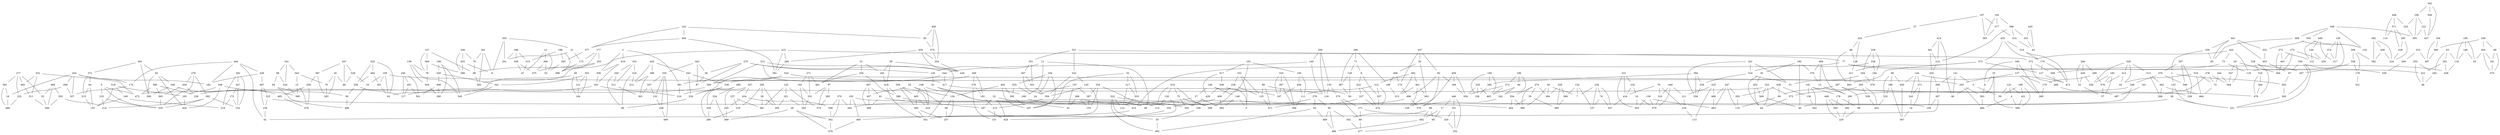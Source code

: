 strict graph {
	344 [shape=none]
		344 -- 182
		344 -- 174
		344 -- 327
		344 -- 298
		344 -- 16
	0 [shape=none]
		0 -- 472
		0 -- 535
		0 -- 233
	346 [shape=none]
		346 -- 261
		346 -- 315
		346 -- 358
	347 [shape=none]
		347 -- 88
		347 -- 528
		347 -- 387
	340 [shape=none]
		340 -- 269
		340 -- 137
		340 -- 6
	341 [shape=none]
		341 -- 98
		341 -- 534
		341 -- 343
	342 [shape=none]
		342 -- 106
		342 -- 427
		342 -- 509
	343 [shape=none]
		343 -- 76
		343 -- 15
		343 -- 341
	348 [shape=none]
		348 -- 378
		348 -- 162
		348 -- 536
	349 [shape=none]
		349 -- 505
		349 -- 152
		349 -- 550
		349 -- 368
	298 [shape=none]
		298 -- 344
		298 -- 222
		298 -- 327
	299 [shape=none]
		299 -- 176
		299 -- 382
		299 -- 558
	296 [shape=none]
		296 -- 367
		296 -- 189
		296 -- 71
	297 [shape=none]
		297 -- 90
		297 -- 58
		297 -- 228
	294 [shape=none]
		294 -- 526
		294 -- 290
		294 -- 23
	295 [shape=none]
		295 -- 319
		295 -- 205
		295 -- 29
	292 [shape=none]
		292 -- 447
		292 -- 154
		292 -- 219
	293 [shape=none]
		293 -- 573
		293 -- 423
		293 -- 538
	290 [shape=none]
		290 -- 294
		290 -- 576
		290 -- 179
	291 [shape=none]
		291 -- 9
		291 -- 383
		291 -- 79
	199 [shape=none]
		199 -- 273
		199 -- 84
		199 -- 242
	198 [shape=none]
		198 -- 280
		198 -- 540
		198 -- 545
	195 [shape=none]
		195 -- 18
		195 -- 180
		195 -- 118
	194 [shape=none]
		194 -- 24
		194 -- 525
		194 -- 207
	197 [shape=none]
		197 -- 37
		197 -- 565
		197 -- 377
	196 [shape=none]
		196 -- 308
		196 -- 421
		196 -- 59
	191 [shape=none]
		191 -- 562
		191 -- 479
		191 -- 136
		191 -- 178
	190 [shape=none]
		190 -- 91
		190 -- 45
		190 -- 376
	193 [shape=none]
		193 -- 460
		193 -- 412
		193 -- 264
	192 [shape=none]
		192 -- 396
		192 -- 377
		192 -- 565
	270 [shape=none]
		270 -- 426
		270 -- 36
		270 -- 126
		270 -- 87
	271 [shape=none]
		271 -- 102
		271 -- 551
		271 -- 461
	272 [shape=none]
		272 -- 121
		272 -- 364
		272 -- 403
	273 [shape=none]
		273 -- 354
		273 -- 199
		273 -- 463
	274 [shape=none]
		274 -- 389
		274 -- 384
		274 -- 35
		274 -- 554
	275 [shape=none]
		275 -- 250
		275 -- 403
		275 -- 364
	276 [shape=none]
		276 -- 62
		276 -- 95
		276 -- 169
	277 [shape=none]
		277 -- 581
		277 -- 222
		277 -- 53
		277 -- 493
	278 [shape=none]
		278 -- 268
		278 -- 564
		278 -- 72
	279 [shape=none]
		279 -- 392
		279 -- 535
		279 -- 439
	524 [shape=none]
		524 -- 216
		524 -- 381
		524 -- 578
	525 [shape=none]
		525 -- 24
		525 -- 194
		525 -- 395
	526 [shape=none]
		526 -- 294
		526 -- 328
		526 -- 23
	527 [shape=none]
		527 -- 245
		527 -- 434
		527 -- 237
	520 [shape=none]
		520 -- 494
		520 -- 54
		520 -- 259
	521 [shape=none]
		521 -- 77
		521 -- 251
		521 -- 523
	522 [shape=none]
		522 -- 55
		522 -- 482
		522 -- 169
		522 -- 112
	523 [shape=none]
		523 -- 145
		523 -- 521
		523 -- 359
	528 [shape=none]
		528 -- 19
		528 -- 88
		528 -- 347
	529 [shape=none]
		529 -- 513
		529 -- 328
		529 -- 43
		529 -- 413
	449 [shape=none]
		449 -- 121
		449 -- 317
		449 -- 149
	448 [shape=none]
		448 -- 282
		448 -- 304
		448 -- 220
	443 [shape=none]
		443 -- 543
		443 -- 212
		443 -- 386
	442 [shape=none]
		442 -- 335
		442 -- 36
		442 -- 87
	441 [shape=none]
		441 -- 453
		441 -- 552
		441 -- 65
		441 -- 239
	440 [shape=none]
		440 -- 579
		440 -- 310
		440 -- 211
	447 [shape=none]
		447 -- 292
		447 -- 154
		447 -- 172
	446 [shape=none]
		446 -- 252
		446 -- 101
		446 -- 17
	445 [shape=none]
		445 -- 63
		445 -- 351
	444 [shape=none]
		444 -- 182
		444 -- 436
		444 -- 174
		444 -- 42
	108 [shape=none]
		108 -- 454
		108 -- 405
		108 -- 410
	109 [shape=none]
		109 -- 285
		109 -- 463
		109 -- 156
	102 [shape=none]
		102 -- 271
		102 -- 202
		102 -- 551
	103 [shape=none]
		103 -- 100
		103 -- 266
		103 -- 517
	100 [shape=none]
		100 -- 103
		100 -- 111
		100 -- 456
	101 [shape=none]
		101 -- 252
		101 -- 320
		101 -- 446
	106 [shape=none]
		106 -- 323
		106 -- 122
		106 -- 505
		106 -- 342
	107 [shape=none]
		107 -- 24
		107 -- 287
		107 -- 41
	104 [shape=none]
		104 -- 380
		104 -- 467
	105 [shape=none]
		105 -- 19
		105 -- 54
		105 -- 201
		105 -- 255
	39 [shape=none]
		39 -- 164
		39 -- 54
		39 -- 131
	38 [shape=none]
		38 -- 183
		38 -- 418
		38 -- 352
	33 [shape=none]
		33 -- 308
		33 -- 503
		33 -- 6
	32 [shape=none]
		32 -- 217
		32 -- 533
		32 -- 207
	31 [shape=none]
		31 -- 461
		31 -- 183
		31 -- 230
	30 [shape=none]
		30 -- 389
		30 -- 384
		30 -- 7
	37 [shape=none]
		37 -- 197
		37 -- 433
	36 [shape=none]
		36 -- 270
		36 -- 442
		36 -- 87
	35 [shape=none]
		35 -- 454
		35 -- 485
		35 -- 274
	34 [shape=none]
		34 -- 124
		34 -- 66
		34 -- 457
	438 [shape=none]
		438 -- 90
		438 -- 136
		438 -- 350
	439 [shape=none]
		439 -- 226
		439 -- 365
		439 -- 279
	436 [shape=none]
		436 -- 182
		436 -- 497
		436 -- 444
	437 [shape=none]
		437 -- 82
		437 -- 175
		437 -- 92
	434 [shape=none]
		434 -- 245
		434 -- 548
		434 -- 527
	435 [shape=none]
		435 -- 373
		435 -- 514
		435 -- 170
	432 [shape=none]
		432 -- 119
		432 -- 73
		432 -- 572
	433 [shape=none]
		433 -- 128
		433 -- 86
		433 -- 37
	430 [shape=none]
		430 -- 260
		430 -- 254
		430 -- 426
	431 [shape=none]
		431 -- 511
		431 -- 345
		431 -- 318
	339 [shape=none]
		339 -- 336
		339 -- 204
		339 -- 184
	338 [shape=none]
		338 -- 380
		338 -- 393
		338 -- 89
	335 [shape=none]
		335 -- 442
		335 -- 132
		335 -- 337
		335 -- 499
		335 -- 206
	334 [shape=none]
		334 -- 153
		334 -- 305
		334 -- 287
	337 [shape=none]
		337 -- 335
		337 -- 132
		337 -- 301
	336 [shape=none]
		336 -- 339
		336 -- 316
		336 -- 184
	331 [shape=none]
		331 -- 236
		331 -- 5
		331 -- 125
	330 [shape=none]
		330 -- 530
		330 -- 500
		330 -- 221
		330 -- 67
	333 [shape=none]
		333 -- 167
		333 -- 397
		333 -- 306
	332 [shape=none]
		332 -- 472
		332 -- 311
		332 -- 493
	345 [shape=none]
		345 -- 46
		345 -- 511
		345 -- 431
	6 [shape=none]
		6 -- 33
		6 -- 340
		6 -- 503
	99 [shape=none]
		99 -- 450
		99 -- 186
		99 -- 532
	98 [shape=none]
		98 -- 534
		98 -- 94
		98 -- 341
	91 [shape=none]
		91 -- 452
		91 -- 44
		91 -- 190
	90 [shape=none]
		90 -- 297
		90 -- 110
		90 -- 438
	93 [shape=none]
		93 -- 281
		93 -- 262
		93 -- 118
	92 [shape=none]
		92 -- 406
		92 -- 363
		92 -- 437
	95 [shape=none]
		95 -- 542
		95 -- 486
		95 -- 469
		95 -- 276
	94 [shape=none]
		94 -- 98
		94 -- 56
		94 -- 488
	97 [shape=none]
		97 -- 551
		97 -- 385
		97 -- 574
	96 [shape=none]
		96 -- 60
		96 -- 542
		96 -- 462
	559 [shape=none]
		559 -- 405
		559 -- 410
		559 -- 360
	558 [shape=none]
		558 -- 176
		558 -- 267
		558 -- 299
	555 [shape=none]
		555 -- 9
		555 -- 261
		555 -- 21
	554 [shape=none]
		554 -- 389
		554 -- 274
		554 -- 454
	557 [shape=none]
		557 -- 379
		557 -- 549
		557 -- 228
	556 [shape=none]
		556 -- 116
		556 -- 140
		556 -- 135
	551 [shape=none]
		551 -- 102
		551 -- 271
		551 -- 202
		551 -- 97
	550 [shape=none]
		550 -- 152
		550 -- 349
		550 -- 552
	553 [shape=none]
		553 -- 164
		553 -- 131
		553 -- 541
	552 [shape=none]
		552 -- 441
		552 -- 453
		552 -- 550
	238 [shape=none]
		238 -- 479
		238 -- 267
		238 -- 516
	239 [shape=none]
		239 -- 1
		239 -- 441
		239 -- 65
	234 [shape=none]
		234 -- 537
		234 -- 74
		234 -- 157
		234 -- 7
	235 [shape=none]
		235 -- 354
		235 -- 463
		235 -- 156
	236 [shape=none]
		236 -- 331
		236 -- 125
		236 -- 409
	237 [shape=none]
		237 -- 319
		237 -- 527
		237 -- 481
	230 [shape=none]
		230 -- 388
		230 -- 31
		230 -- 461
	231 [shape=none]
		231 -- 416
		231 -- 303
		231 -- 232
	232 [shape=none]
		232 -- 10
		232 -- 416
		232 -- 231
	233 [shape=none]
		233 -- 0
		233 -- 214
		233 -- 535
	1 [shape=none]
		1 -- 133
		1 -- 502
		1 -- 239
	146 [shape=none]
		146 -- 27
		146 -- 5
		146 -- 148
	147 [shape=none]
		147 -- 68
		147 -- 584
		147 -- 78
	144 [shape=none]
		144 -- 371
		144 -- 450
		144 -- 243
		144 -- 473
	145 [shape=none]
		145 -- 151
		145 -- 359
		145 -- 523
	142 [shape=none]
		142 -- 404
		142 -- 577
		142 -- 85
	143 [shape=none]
		143 -- 321
		143 -- 481
		143 -- 574
	140 [shape=none]
		140 -- 116
		140 -- 556
		140 -- 544
	141 [shape=none]
		141 -- 309
		141 -- 3
		141 -- 40
	148 [shape=none]
		148 -- 146
		148 -- 5
		148 -- 583
	149 [shape=none]
		149 -- 121
		149 -- 250
		149 -- 449
	133 [shape=none]
		133 -- 1
		133 -- 28
		133 -- 221
	132 [shape=none]
		132 -- 335
		132 -- 337
		132 -- 206
	131 [shape=none]
		131 -- 164
		131 -- 39
		131 -- 553
	130 [shape=none]
		130 -- 579
		130 -- 303
		130 -- 483
	137 [shape=none]
		137 -- 269
		137 -- 340
		137 -- 179
		137 -- 255
	136 [shape=none]
		136 -- 562
		136 -- 191
		136 -- 438
	135 [shape=none]
		135 -- 116
		135 -- 375
		135 -- 556
	134 [shape=none]
		134 -- 566
		134 -- 157
		134 -- 7
	494 [shape=none]
		494 -- 201
		494 -- 259
		494 -- 520
	495 [shape=none]
		495 -- 200
		495 -- 13
		495 -- 376
	139 [shape=none]
		139 -- 504
		139 -- 545
		139 -- 78
	138 [shape=none]
		138 -- 317
		138 -- 119
		138 -- 374
	490 [shape=none]
		490 -- 329
		490 -- 324
		490 -- 286
	491 [shape=none]
		491 -- 83
		491 -- 372
		491 -- 390
	492 [shape=none]
		492 -- 313
		492 -- 312
		492 -- 401
	493 [shape=none]
		493 -- 311
		493 -- 332
		493 -- 277
	24 [shape=none]
		24 -- 194
		24 -- 107
		24 -- 525
	25 [shape=none]
		25 -- 364
		25 -- 564
		25 -- 547
	26 [shape=none]
		26 -- 302
		26 -- 476
		26 -- 369
	27 [shape=none]
		27 -- 146
		27 -- 583
		27 -- 264
	20 [shape=none]
		20 -- 76
		20 -- 88
		20 -- 283
	21 [shape=none]
		21 -- 555
		21 -- 261
		21 -- 173
	22 [shape=none]
		22 -- 424
		22 -- 187
		22 -- 41
	23 [shape=none]
		23 -- 57
		23 -- 294
		23 -- 526
	28 [shape=none]
		28 -- 133
		28 -- 355
		28 -- 221
	29 [shape=none]
		29 -- 295
		29 -- 205
		29 -- 481
	407 [shape=none]
		407 -- 568
		407 -- 81
		407 -- 457
	406 [shape=none]
		406 -- 189
		406 -- 175
		406 -- 92
	405 [shape=none]
		405 -- 559
		405 -- 108
		405 -- 410
		405 -- 360
	404 [shape=none]
		404 -- 577
		404 -- 391
		404 -- 142
	403 [shape=none]
		403 -- 272
		403 -- 275
		403 -- 364
	402 [shape=none]
		402 -- 124
		402 -- 395
		402 -- 207
	401 [shape=none]
		401 -- 313
		401 -- 150
		401 -- 363
		401 -- 492
	400 [shape=none]
		400 -- 575
		400 -- 254
		400 -- 85
	409 [shape=none]
		409 -- 236
		409 -- 583
		409 -- 412
	408 [shape=none]
		408 -- 114
		408 -- 571
		408 -- 323
	379 [shape=none]
		379 -- 549
		379 -- 557
		379 -- 246
	378 [shape=none]
		378 -- 151
		378 -- 348
		378 -- 162
	371 [shape=none]
		371 -- 144
		371 -- 14
		371 -- 243
	370 [shape=none]
		370 -- 302
		370 -- 548
		370 -- 264
	373 [shape=none]
		373 -- 563
		373 -- 435
		373 -- 411
		373 -- 127
	372 [shape=none]
		372 -- 215
		372 -- 64
		372 -- 491
	375 [shape=none]
		375 -- 69
		375 -- 171
		375 -- 135
	374 [shape=none]
		374 -- 250
		374 -- 138
		374 -- 317
	377 [shape=none]
		377 -- 197
		377 -- 314
		377 -- 565
		377 -- 192
	376 [shape=none]
		376 -- 495
		376 -- 13
		376 -- 190
	393 [shape=none]
		393 -- 18
		393 -- 470
		393 -- 181
		393 -- 338
	392 [shape=none]
		392 -- 279
		392 -- 214
		392 -- 535
		392 -- 154
	88 [shape=none]
		88 -- 528
		88 -- 347
		88 -- 20
	89 [shape=none]
		89 -- 470
		89 -- 181
		89 -- 338
	397 [shape=none]
		397 -- 167
		397 -- 333
		397 -- 306
	396 [shape=none]
		396 -- 314
		396 -- 351
		396 -- 210
		396 -- 192
	395 [shape=none]
		395 -- 525
		395 -- 402
		395 -- 207
	394 [shape=none]
		394 -- 285
		394 -- 256
		394 -- 356
	82 [shape=none]
		82 -- 437
		82 -- 166
		82 -- 570
		82 -- 496
	83 [shape=none]
		83 -- 420
		83 -- 390
		83 -- 546
		83 -- 491
	80 [shape=none]
		80 -- 471
		80 -- 50
		80 -- 125
	81 [shape=none]
		81 -- 407
		81 -- 568
		81 -- 187
	86 [shape=none]
		86 -- 128
		86 -- 563
		86 -- 433
	87 [shape=none]
		87 -- 270
		87 -- 442
		87 -- 36
	84 [shape=none]
		84 -- 199
		84 -- 463
		84 -- 242
	85 [shape=none]
		85 -- 142
		85 -- 575
		85 -- 400
	7 [shape=none]
		7 -- 234
		7 -- 30
		7 -- 134
	584 [shape=none]
		584 -- 147
		584 -- 288
		584 -- 78
	582 [shape=none]
		582 -- 458
		582 -- 382
		582 -- 224
	583 [shape=none]
		583 -- 27
		583 -- 409
		583 -- 148
	580 [shape=none]
		580 -- 472
		580 -- 226
		580 -- 365
	581 [shape=none]
		581 -- 277
		581 -- 480
		581 -- 16
	245 [shape=none]
		245 -- 434
		245 -- 527
		245 -- 369
	244 [shape=none]
		244 -- 564
		244 -- 72
	247 [shape=none]
		247 -- 483
		247 -- 110
		247 -- 489
		247 -- 350
	246 [shape=none]
		246 -- 379
		246 -- 200
		246 -- 45
	241 [shape=none]
		241 -- 356
		241 -- 51
		241 -- 316
	240 [shape=none]
		240 -- 451
		240 -- 117
		240 -- 561
	243 [shape=none]
		243 -- 371
		243 -- 144
		243 -- 14
	242 [shape=none]
		242 -- 570
		242 -- 199
		242 -- 84
	249 [shape=none]
		249 -- 288
		249 -- 455
		249 -- 79
	248 [shape=none]
		248 -- 165
		248 -- 399
		248 -- 420
	519 [shape=none]
		519 -- 115
		519 -- 120
		519 -- 75
		519 -- 266
	518 [shape=none]
		518 -- 160
		518 -- 155
		518 -- 165
	511 [shape=none]
		511 -- 301
		511 -- 431
		511 -- 345
	510 [shape=none]
		510 -- 464
		510 -- 43
		510 -- 72
	513 [shape=none]
		513 -- 268
		513 -- 362
		513 -- 529
	512 [shape=none]
		512 -- 300
		512 -- 417
		512 -- 544
	515 [shape=none]
		515 -- 209
		515 -- 467
	514 [shape=none]
		514 -- 473
		514 -- 435
		514 -- 170
	517 [shape=none]
		517 -- 429
		517 -- 103
		517 -- 208
	516 [shape=none]
		516 -- 479
		516 -- 238
		516 -- 284
	458 [shape=none]
		458 -- 382
		458 -- 224
		458 -- 582
	459 [shape=none]
		459 -- 150
		459 -- 166
		459 -- 354
	450 [shape=none]
		450 -- 99
		450 -- 144
		450 -- 567
	451 [shape=none]
		451 -- 561
		451 -- 117
		451 -- 240
	452 [shape=none]
		452 -- 91
		452 -- 569
		452 -- 44
	453 [shape=none]
		453 -- 441
		453 -- 552
		453 -- 67
	454 [shape=none]
		454 -- 554
		454 -- 108
		454 -- 35
	455 [shape=none]
		455 -- 9
		455 -- 288
		455 -- 249
	456 [shape=none]
		456 -- 100
		456 -- 167
		456 -- 111
	457 [shape=none]
		457 -- 407
		457 -- 568
		457 -- 34
	179 [shape=none]
		179 -- 269
		179 -- 137
		179 -- 290
	178 [shape=none]
		178 -- 304
		178 -- 191
		178 -- 58
	177 [shape=none]
		177 -- 203
		177 -- 398
		177 -- 173
	176 [shape=none]
		176 -- 558
		176 -- 531
		176 -- 299
	175 [shape=none]
		175 -- 406
		175 -- 496
		175 -- 437
	174 [shape=none]
		174 -- 344
		174 -- 327
		174 -- 444
	173 [shape=none]
		173 -- 177
		173 -- 398
		173 -- 21
	172 [shape=none]
		172 -- 447
		172 -- 154
		172 -- 219
	171 [shape=none]
		171 -- 69
		171 -- 320
		171 -- 375
	170 [shape=none]
		170 -- 473
		170 -- 435
		170 -- 514
		170 -- 127
	253 [shape=none]
		253 -- 262
		253 -- 48
	182 [shape=none]
		182 -- 344
		182 -- 436
		182 -- 444
	183 [shape=none]
		183 -- 31
		183 -- 38
		183 -- 418
	180 [shape=none]
		180 -- 195
		180 -- 18
		180 -- 118
	181 [shape=none]
		181 -- 393
		181 -- 470
		181 -- 89
	186 [shape=none]
		186 -- 99
		186 -- 532
		186 -- 567
	187 [shape=none]
		187 -- 81
		187 -- 424
		187 -- 22
	184 [shape=none]
		184 -- 578
		184 -- 336
		184 -- 339
	185 [shape=none]
		185 -- 57
		185 -- 328
		185 -- 576
	188 [shape=none]
		188 -- 263
		188 -- 398
		188 -- 315
	189 [shape=none]
		189 -- 296
		189 -- 313
		189 -- 406
	11 [shape=none]
		11 -- 168
		11 -- 126
		11 -- 49
	10 [shape=none]
		10 -- 579
		10 -- 303
		10 -- 232
	13 [shape=none]
		13 -- 200
		13 -- 495
		13 -- 376
	12 [shape=none]
		12 -- 366
		12 -- 47
		12 -- 52
	15 [shape=none]
		15 -- 399
		15 -- 478
		15 -- 343
	14 [shape=none]
		14 -- 371
		14 -- 243
		14 -- 567
	17 [shape=none]
		17 -- 60
		17 -- 446
		17 -- 462
	16 [shape=none]
		16 -- 344
		16 -- 581
		16 -- 480
	19 [shape=none]
		19 -- 488
		19 -- 528
		19 -- 105
	18 [shape=none]
		18 -- 195
		18 -- 393
		18 -- 180
	62 [shape=none]
		62 -- 469
		62 -- 482
		62 -- 276
	322 [shape=none]
		322 -- 472
		322 -- 569
		322 -- 44
		322 -- 573
	323 [shape=none]
		323 -- 505
		323 -- 106
		323 -- 408
	320 [shape=none]
		320 -- 252
		320 -- 101
		320 -- 171
	321 [shape=none]
		321 -- 202
		321 -- 205
		321 -- 143
	326 [shape=none]
		326 -- 485
		326 -- 384
		326 -- 566
	327 [shape=none]
		327 -- 344
		327 -- 174
		327 -- 298
	324 [shape=none]
		324 -- 329
		324 -- 490
		324 -- 369
	325 [shape=none]
		325 -- 489
		325 -- 113
		325 -- 211
	328 [shape=none]
		328 -- 526
		328 -- 529
		328 -- 185
	329 [shape=none]
		329 -- 490
		329 -- 324
		329 -- 286
	201 [shape=none]
		201 -- 494
		201 -- 54
		201 -- 105
	200 [shape=none]
		200 -- 282
		200 -- 13
		200 -- 246
		200 -- 495
	203 [shape=none]
		203 -- 68
		203 -- 177
		203 -- 383
	202 [shape=none]
		202 -- 102
		202 -- 321
		202 -- 551
	205 [shape=none]
		205 -- 321
		205 -- 295
		205 -- 29
	204 [shape=none]
		204 -- 339
		204 -- 578
		204 -- 51
	207 [shape=none]
		207 -- 32
		207 -- 402
		207 -- 395
		207 -- 194
	206 [shape=none]
		206 -- 335
		206 -- 132
		206 -- 499
	209 [shape=none]
		209 -- 515
		209 -- 530
	208 [shape=none]
		208 -- 429
		208 -- 167
		208 -- 517
	77 [shape=none]
		77 -- 428
		77 -- 223
		77 -- 521
		77 -- 412
	76 [shape=none]
		76 -- 283
		76 -- 20
		76 -- 343
	75 [shape=none]
		75 -- 519
		75 -- 266
		75 -- 305
	74 [shape=none]
		74 -- 234
		74 -- 537
		74 -- 157
	73 [shape=none]
		73 -- 432
		73 -- 119
		73 -- 508
	72 [shape=none]
		72 -- 278
		72 -- 244
		72 -- 510
		72 -- 464
	71 [shape=none]
		71 -- 296
		71 -- 8
		71 -- 129
	70 [shape=none]
		70 -- 416
		70 -- 310
		70 -- 218
	79 [shape=none]
		79 -- 68
		79 -- 249
		79 -- 291
	78 [shape=none]
		78 -- 584
		78 -- 147
		78 -- 139
		78 -- 504
	2 [shape=none]
		2 -- 506
		2 -- 381
		2 -- 419
	542 [shape=none]
		542 -- 95
		542 -- 477
		542 -- 96
	543 [shape=none]
		543 -- 443
		543 -- 536
		543 -- 229
	540 [shape=none]
		540 -- 541
		540 -- 498
		540 -- 198
	541 [shape=none]
		541 -- 540
		541 -- 553
		541 -- 545
	546 [shape=none]
		546 -- 465
		546 -- 83
		546 -- 390
	547 [shape=none]
		547 -- 25
		547 -- 564
	544 [shape=none]
		544 -- 300
		544 -- 417
		544 -- 140
		544 -- 512
	545 [shape=none]
		545 -- 139
		545 -- 541
		545 -- 198
	8 [shape=none]
		8 -- 357
		8 -- 422
		8 -- 71
	548 [shape=none]
		548 -- 370
		548 -- 302
		548 -- 434
	549 [shape=none]
		549 -- 379
		549 -- 557
		549 -- 228
	68 [shape=none]
		68 -- 147
		68 -- 203
		68 -- 383
		68 -- 79
	120 [shape=none]
		120 -- 115
		120 -- 519
		120 -- 424
	121 [shape=none]
		121 -- 272
		121 -- 449
		121 -- 149
	122 [shape=none]
		122 -- 505
		122 -- 106
		122 -- 427
	123 [shape=none]
		123 -- 421
		123 -- 59
		123 -- 4
	124 [shape=none]
		124 -- 402
		124 -- 257
		124 -- 66
		124 -- 34
	125 [shape=none]
		125 -- 80
		125 -- 471
		125 -- 331
		125 -- 236
	126 [shape=none]
		126 -- 11
		126 -- 61
		126 -- 270
	127 [shape=none]
		127 -- 473
		127 -- 373
		127 -- 170
	128 [shape=none]
		128 -- 86
		128 -- 411
		128 -- 433
	129 [shape=none]
		129 -- 367
		129 -- 50
		129 -- 71
	414 [shape=none]
		414 -- 210
		414 -- 40
		414 -- 361
	415 [shape=none]
		415 -- 572
		415 -- 391
		415 -- 260
		415 -- 475
	416 [shape=none]
		416 -- 537
		416 -- 231
		416 -- 232
		416 -- 70
	417 [shape=none]
		417 -- 116
		417 -- 544
		417 -- 512
	410 [shape=none]
		410 -- 108
		410 -- 559
		410 -- 405
	411 [shape=none]
		411 -- 128
		411 -- 373
		411 -- 563
	412 [shape=none]
		412 -- 77
		412 -- 409
		412 -- 193
		412 -- 460
	413 [shape=none]
		413 -- 576
		413 -- 43
		413 -- 529
	498 [shape=none]
		498 -- 280
		498 -- 540
		498 -- 561
	418 [shape=none]
		418 -- 388
		418 -- 183
		418 -- 38
		418 -- 352
	419 [shape=none]
		419 -- 506
		419 -- 2
		419 -- 163
	499 [shape=none]
		499 -- 335
		499 -- 206
	319 [shape=none]
		319 -- 295
		319 -- 237
		319 -- 286
	318 [shape=none]
		318 -- 46
		318 -- 212
		318 -- 431
	313 [shape=none]
		313 -- 189
		313 -- 492
		313 -- 401
	312 [shape=none]
		312 -- 357
		312 -- 111
		312 -- 492
		312 -- 474
	311 [shape=none]
		311 -- 560
		311 -- 493
		311 -- 332
	310 [shape=none]
		310 -- 579
		310 -- 440
		310 -- 70
	317 [shape=none]
		317 -- 449
		317 -- 138
		317 -- 374
	316 [shape=none]
		316 -- 241
		316 -- 336
		316 -- 51
		316 -- 256
	315 [shape=none]
		315 -- 47
		315 -- 188
		315 -- 346
	314 [shape=none]
		314 -- 63
		314 -- 396
		314 -- 377
	496 [shape=none]
		496 -- 82
		496 -- 175
		496 -- 570
		496 -- 49
	497 [shape=none]
		497 -- 159
		497 -- 436
		497 -- 225
	3 [shape=none]
		3 -- 59
		3 -- 40
		3 -- 141
	368 [shape=none]
		368 -- 152
		368 -- 65
		368 -- 349
	369 [shape=none]
		369 -- 245
		369 -- 26
		369 -- 324
	366 [shape=none]
		366 -- 12
		366 -- 475
		366 -- 52
	367 [shape=none]
		367 -- 296
		367 -- 129
		367 -- 50
	364 [shape=none]
		364 -- 25
		364 -- 272
		364 -- 403
		364 -- 275
	365 [shape=none]
		365 -- 535
		365 -- 580
		365 -- 439
	362 [shape=none]
		362 -- 464
		362 -- 513
		362 -- 268
	363 [shape=none]
		363 -- 150
		363 -- 92
		363 -- 401
	360 [shape=none]
		360 -- 405
		360 -- 559
		360 -- 257
		360 -- 352
	361 [shape=none]
		361 -- 414
		361 -- 425
		361 -- 210
	380 [shape=none]
		380 -- 467
		380 -- 338
		380 -- 104
	381 [shape=none]
		381 -- 216
		381 -- 524
		381 -- 2
	382 [shape=none]
		382 -- 458
		382 -- 582
		382 -- 299
	383 [shape=none]
		383 -- 68
		383 -- 203
		383 -- 291
	384 [shape=none]
		384 -- 326
		384 -- 30
		384 -- 274
	385 [shape=none]
		385 -- 97
		385 -- 574
	386 [shape=none]
		386 -- 443
		386 -- 301
		386 -- 212
	387 [shape=none]
		387 -- 258
		387 -- 347
		387 -- 283
	388 [shape=none]
		388 -- 418
		388 -- 355
		388 -- 230
	389 [shape=none]
		389 -- 554
		389 -- 30
		389 -- 274
	579 [shape=none]
		579 -- 10
		579 -- 130
		579 -- 310
		579 -- 440
	578 [shape=none]
		578 -- 524
		578 -- 204
		578 -- 184
	573 [shape=none]
		573 -- 322
		573 -- 44
		573 -- 293
	572 [shape=none]
		572 -- 415
		572 -- 466
		572 -- 432
		572 -- 508
	571 [shape=none]
		571 -- 114
		571 -- 539
		571 -- 265
		571 -- 408
	570 [shape=none]
		570 -- 82
		570 -- 496
		570 -- 242
	577 [shape=none]
		577 -- 263
		577 -- 404
		577 -- 142
	576 [shape=none]
		576 -- 57
		576 -- 413
		576 -- 290
		576 -- 185
	575 [shape=none]
		575 -- 400
		575 -- 254
		575 -- 85
	574 [shape=none]
		574 -- 143
		574 -- 97
		574 -- 385
	60 [shape=none]
		60 -- 477
		60 -- 17
		60 -- 96
	61 [shape=none]
		61 -- 168
		61 -- 126
		61 -- 49
	258 [shape=none]
		258 -- 465
		258 -- 478
		258 -- 387
	259 [shape=none]
		259 -- 494
		259 -- 117
		259 -- 56
		259 -- 520
	64 [shape=none]
		64 -- 372
		64 -- 215
		64 -- 155
	65 [shape=none]
		65 -- 441
		65 -- 239
		65 -- 368
	66 [shape=none]
		66 -- 124
		66 -- 257
		66 -- 34
	67 [shape=none]
		67 -- 453
		67 -- 502
		67 -- 330
	252 [shape=none]
		252 -- 320
		252 -- 101
		252 -- 446
	69 [shape=none]
		69 -- 375
		69 -- 477
		69 -- 171
	250 [shape=none]
		250 -- 374
		250 -- 275
		250 -- 149
	251 [shape=none]
		251 -- 507
		251 -- 521
		251 -- 501
	256 [shape=none]
		256 -- 356
		256 -- 316
		256 -- 394
	257 [shape=none]
		257 -- 124
		257 -- 360
		257 -- 66
	254 [shape=none]
		254 -- 426
		254 -- 575
		254 -- 430
		254 -- 400
	255 [shape=none]
		255 -- 484
		255 -- 137
		255 -- 503
		255 -- 105
	508 [shape=none]
		508 -- 572
		508 -- 466
		508 -- 73
	509 [shape=none]
		509 -- 427
		509 -- 342
	506 [shape=none]
		506 -- 2
		506 -- 419
		506 -- 163
	507 [shape=none]
		507 -- 251
		507 -- 359
		507 -- 501
	504 [shape=none]
		504 -- 280
		504 -- 139
		504 -- 78
	505 [shape=none]
		505 -- 323
		505 -- 122
		505 -- 106
		505 -- 349
	502 [shape=none]
		502 -- 1
		502 -- 500
		502 -- 67
	503 [shape=none]
		503 -- 33
		503 -- 255
		503 -- 484
		503 -- 6
	500 [shape=none]
		500 -- 502
		500 -- 330
		500 -- 221
	501 [shape=none]
		501 -- 507
		501 -- 251
		501 -- 359
	469 [shape=none]
		469 -- 486
		469 -- 62
		469 -- 95
	468 [shape=none]
		468 -- 560
		468 -- 353
		468 -- 53
	465 [shape=none]
		465 -- 258
		465 -- 546
		465 -- 478
	464 [shape=none]
		464 -- 510
		464 -- 362
		464 -- 72
	467 [shape=none]
		467 -- 380
		467 -- 515
		467 -- 104
	466 [shape=none]
		466 -- 487
		466 -- 572
		466 -- 508
	461 [shape=none]
		461 -- 271
		461 -- 31
		461 -- 230
	460 [shape=none]
		460 -- 476
		460 -- 412
		460 -- 193
	463 [shape=none]
		463 -- 235
		463 -- 109
		463 -- 273
		463 -- 84
	462 [shape=none]
		462 -- 486
		462 -- 17
		462 -- 96
	168 [shape=none]
		168 -- 11
		168 -- 61
		168 -- 49
	169 [shape=none]
		169 -- 55
		169 -- 522
		169 -- 276
	164 [shape=none]
		164 -- 39
		164 -- 131
		164 -- 553
	165 [shape=none]
		165 -- 420
		165 -- 248
		165 -- 518
	166 [shape=none]
		166 -- 82
		166 -- 459
		166 -- 354
	167 [shape=none]
		167 -- 208
		167 -- 397
		167 -- 456
		167 -- 333
	160 [shape=none]
		160 -- 518
		160 -- 155
		160 -- 219
	161 [shape=none]
		161 -- 487
	162 [shape=none]
		162 -- 378
		162 -- 348
		162 -- 213
	163 [shape=none]
		163 -- 216
		163 -- 506
		163 -- 117
		163 -- 419
	9 [shape=none]
		9 -- 555
		9 -- 455
		9 -- 291
	357 [shape=none]
		357 -- 8
		357 -- 474
		357 -- 312
	356 [shape=none]
		356 -- 256
		356 -- 241
		356 -- 394
	355 [shape=none]
		355 -- 388
		355 -- 28
		355 -- 352
	354 [shape=none]
		354 -- 235
		354 -- 166
		354 -- 273
		354 -- 459
	353 [shape=none]
		353 -- 560
		353 -- 214
		353 -- 468
	352 [shape=none]
		352 -- 355
		352 -- 38
		352 -- 418
		352 -- 360
	351 [shape=none]
		351 -- 63
		351 -- 396
		351 -- 445
	350 [shape=none]
		350 -- 247
		350 -- 110
		350 -- 438
	359 [shape=none]
		359 -- 507
		359 -- 145
		359 -- 523
		359 -- 213
		359 -- 501
	358 [shape=none]
		358 -- 47
		358 -- 346
		358 -- 475
	216 [shape=none]
		216 -- 524
		216 -- 381
		216 -- 163
	217 [shape=none]
		217 -- 32
		217 -- 533
		217 -- 112
	214 [shape=none]
		214 -- 392
		214 -- 353
		214 -- 233
	215 [shape=none]
		215 -- 155
		215 -- 372
		215 -- 64
	212 [shape=none]
		212 -- 443
		212 -- 318
		212 -- 386
	213 [shape=none]
		213 -- 151
		213 -- 359
		213 -- 162
	210 [shape=none]
		210 -- 414
		210 -- 425
		210 -- 396
		210 -- 361
	211 [shape=none]
		211 -- 440
		211 -- 218
		211 -- 325
	218 [shape=none]
		218 -- 211
		218 -- 113
		218 -- 70
	219 [shape=none]
		219 -- 292
		219 -- 160
		219 -- 172
	289 [shape=none]
		289 -- 115
		289 -- 153
		289 -- 41
	288 [shape=none]
		288 -- 584
		288 -- 249
		288 -- 455
	4 [shape=none]
		4 -- 308
		4 -- 123
		4 -- 484
	281 [shape=none]
		281 -- 428
		281 -- 93
		281 -- 223
	280 [shape=none]
		280 -- 504
		280 -- 498
		280 -- 198
	283 [shape=none]
		283 -- 76
		283 -- 20
		283 -- 387
	282 [shape=none]
		282 -- 200
		282 -- 448
		282 -- 220
	285 [shape=none]
		285 -- 109
		285 -- 394
		285 -- 156
	284 [shape=none]
		284 -- 479
		284 -- 516
	287 [shape=none]
		287 -- 334
		287 -- 153
		287 -- 107
	286 [shape=none]
		286 -- 319
		286 -- 329
		286 -- 490
	263 [shape=none]
		263 -- 188
		263 -- 577
		263 -- 52
	262 [shape=none]
		262 -- 253
		262 -- 93
		262 -- 48
	261 [shape=none]
		261 -- 555
		261 -- 346
		261 -- 21
	260 [shape=none]
		260 -- 415
		260 -- 391
		260 -- 430
	267 [shape=none]
		267 -- 238
		267 -- 558
	266 [shape=none]
		266 -- 519
		266 -- 103
		266 -- 75
	265 [shape=none]
		265 -- 571
		265 -- 224
		265 -- 539
	264 [shape=none]
		264 -- 370
		264 -- 27
		264 -- 193
	269 [shape=none]
		269 -- 340
		269 -- 137
		269 -- 179
	268 [shape=none]
		268 -- 278
		268 -- 513
		268 -- 362
	59 [shape=none]
		59 -- 3
		59 -- 123
		59 -- 196
	58 [shape=none]
		58 -- 297
		58 -- 220
		58 -- 178
	55 [shape=none]
		55 -- 169
		55 -- 522
		55 -- 482
	54 [shape=none]
		54 -- 201
		54 -- 39
		54 -- 520
		54 -- 105
	57 [shape=none]
		57 -- 185
		57 -- 576
		57 -- 23
	56 [shape=none]
		56 -- 259
		56 -- 94
		56 -- 488
	51 [shape=none]
		51 -- 241
		51 -- 204
		51 -- 316
	50 [shape=none]
		50 -- 129
		50 -- 80
		50 -- 367
	53 [shape=none]
		53 -- 560
		53 -- 468
		53 -- 277
	52 [shape=none]
		52 -- 263
		52 -- 366
		52 -- 12
	537 [shape=none]
		537 -- 234
		537 -- 416
		537 -- 74
	536 [shape=none]
		536 -- 543
		536 -- 348
		536 -- 229
	535 [shape=none]
		535 -- 279
		535 -- 0
		535 -- 392
		535 -- 365
		535 -- 233
	63 [shape=none]
		63 -- 445
		63 -- 351
		63 -- 314
	533 [shape=none]
		533 -- 32
		533 -- 217
		533 -- 112
	532 [shape=none]
		532 -- 99
		532 -- 423
		532 -- 186
	531 [shape=none]
		531 -- 176
	530 [shape=none]
		530 -- 209
		530 -- 330
	539 [shape=none]
		539 -- 571
		539 -- 224
		539 -- 265
	538 [shape=none]
		538 -- 423
		538 -- 293
	115 [shape=none]
		115 -- 120
		115 -- 289
		115 -- 519
	114 [shape=none]
		114 -- 571
		114 -- 408
	117 [shape=none]
		117 -- 451
		117 -- 259
		117 -- 240
		117 -- 163
	116 [shape=none]
		116 -- 417
		116 -- 556
		116 -- 140
		116 -- 135
	111 [shape=none]
		111 -- 312
		111 -- 100
		111 -- 456
		111 -- 306
	110 [shape=none]
		110 -- 90
		110 -- 247
		110 -- 350
	113 [shape=none]
		113 -- 218
		113 -- 325
	112 [shape=none]
		112 -- 217
		112 -- 533
		112 -- 522
	119 [shape=none]
		119 -- 432
		119 -- 138
		119 -- 73
	118 [shape=none]
		118 -- 195
		118 -- 428
		118 -- 93
		118 -- 180
	429 [shape=none]
		429 -- 208
		429 -- 305
		429 -- 517
	428 [shape=none]
		428 -- 77
		428 -- 281
		428 -- 118
	534 [shape=none]
		534 -- 98
		534 -- 399
		534 -- 341
	421 [shape=none]
		421 -- 308
		421 -- 123
		421 -- 196
	420 [shape=none]
		420 -- 83
		420 -- 248
		420 -- 165
	423 [shape=none]
		423 -- 538
		423 -- 293
		423 -- 532
	422 [shape=none]
		422 -- 227
		422 -- 8
		422 -- 474
	425 [shape=none]
		425 -- 158
		425 -- 361
		425 -- 210
		425 -- 309
	424 [shape=none]
		424 -- 120
		424 -- 187
		424 -- 22
	427 [shape=none]
		427 -- 122
		427 -- 342
		427 -- 509
	426 [shape=none]
		426 -- 270
		426 -- 430
		426 -- 254
	308 [shape=none]
		308 -- 33
		308 -- 421
		308 -- 196
		308 -- 4
	309 [shape=none]
		309 -- 307
		309 -- 425
		309 -- 141
	300 [shape=none]
		300 -- 226
		300 -- 512
		300 -- 544
	301 [shape=none]
		301 -- 511
		301 -- 337
		301 -- 386
	302 [shape=none]
		302 -- 370
		302 -- 26
		302 -- 476
		302 -- 548
	303 [shape=none]
		303 -- 10
		303 -- 130
		303 -- 231
	304 [shape=none]
		304 -- 220
		304 -- 448
		304 -- 178
	305 [shape=none]
		305 -- 429
		305 -- 334
		305 -- 75
	306 [shape=none]
		306 -- 397
		306 -- 111
		306 -- 333
	307 [shape=none]
		307 -- 158
		307 -- 42
		307 -- 309
	568 [shape=none]
		568 -- 407
		568 -- 81
		568 -- 457
	569 [shape=none]
		569 -- 322
		569 -- 452
		569 -- 45
	560 [shape=none]
		560 -- 311
		560 -- 353
		560 -- 468
		560 -- 53
	561 [shape=none]
		561 -- 451
		561 -- 498
		561 -- 240
	562 [shape=none]
		562 -- 191
		562 -- 136
	563 [shape=none]
		563 -- 373
		563 -- 86
		563 -- 411
	564 [shape=none]
		564 -- 278
		564 -- 25
		564 -- 547
		564 -- 244
	565 [shape=none]
		565 -- 197
		565 -- 377
		565 -- 192
	566 [shape=none]
		566 -- 485
		566 -- 326
		566 -- 134
	567 [shape=none]
		567 -- 450
		567 -- 186
		567 -- 14
	229 [shape=none]
		229 -- 46
		229 -- 536
		229 -- 543
	228 [shape=none]
		228 -- 297
		228 -- 557
		228 -- 549
	227 [shape=none]
		227 -- 422
		227 -- 474
		227 -- 471
	226 [shape=none]
		226 -- 300
		226 -- 580
		226 -- 439
	225 [shape=none]
		225 -- 159
		225 -- 158
		225 -- 497
	224 [shape=none]
		224 -- 458
		224 -- 582
		224 -- 539
		224 -- 265
	223 [shape=none]
		223 -- 77
		223 -- 281
		223 -- 48
	222 [shape=none]
		222 -- 480
		222 -- 298
		222 -- 277
	221 [shape=none]
		221 -- 133
		221 -- 28
		221 -- 330
		221 -- 500
	220 [shape=none]
		220 -- 282
		220 -- 304
		220 -- 58
		220 -- 448
	391 [shape=none]
		391 -- 404
		391 -- 260
		391 -- 415
	390 [shape=none]
		390 -- 83
		390 -- 546
		390 -- 491
	151 [shape=none]
		151 -- 378
		151 -- 145
		151 -- 213
	150 [shape=none]
		150 -- 459
		150 -- 363
		150 -- 401
	153 [shape=none]
		153 -- 289
		153 -- 334
		153 -- 287
	152 [shape=none]
		152 -- 349
		152 -- 368
		152 -- 550
	155 [shape=none]
		155 -- 160
		155 -- 215
		155 -- 64
		155 -- 518
	154 [shape=none]
		154 -- 392
		154 -- 447
		154 -- 292
		154 -- 172
	157 [shape=none]
		157 -- 234
		157 -- 74
		157 -- 134
	156 [shape=none]
		156 -- 235
		156 -- 109
		156 -- 285
	159 [shape=none]
		159 -- 225
		159 -- 497
		159 -- 42
	158 [shape=none]
		158 -- 225
		158 -- 425
		158 -- 307
	399 [shape=none]
		399 -- 534
		399 -- 15
		399 -- 248
	398 [shape=none]
		398 -- 177
		398 -- 188
		398 -- 173
	48 [shape=none]
		48 -- 253
		48 -- 223
		48 -- 262
	49 [shape=none]
		49 -- 11
		49 -- 61
		49 -- 496
		49 -- 168
	46 [shape=none]
		46 -- 345
		46 -- 318
		46 -- 229
	47 [shape=none]
		47 -- 12
		47 -- 315
		47 -- 358
	44 [shape=none]
		44 -- 91
		44 -- 322
		44 -- 452
		44 -- 573
	45 [shape=none]
		45 -- 569
		45 -- 246
		45 -- 190
	42 [shape=none]
		42 -- 159
		42 -- 444
		42 -- 307
	43 [shape=none]
		43 -- 510
		43 -- 529
		43 -- 413
	40 [shape=none]
		40 -- 414
		40 -- 3
		40 -- 141
	41 [shape=none]
		41 -- 289
		41 -- 107
		41 -- 22
	5 [shape=none]
		5 -- 146
		5 -- 331
		5 -- 148
	489 [shape=none]
		489 -- 247
		489 -- 483
		489 -- 325
	488 [shape=none]
		488 -- 19
		488 -- 56
		488 -- 94
	487 [shape=none]
		487 -- 466
		487 -- 161
	486 [shape=none]
		486 -- 469
		486 -- 95
		486 -- 462
	485 [shape=none]
		485 -- 326
		485 -- 566
		485 -- 35
	484 [shape=none]
		484 -- 503
		484 -- 4
		484 -- 255
	483 [shape=none]
		483 -- 247
		483 -- 130
		483 -- 489
	482 [shape=none]
		482 -- 55
		482 -- 62
		482 -- 522
	481 [shape=none]
		481 -- 237
		481 -- 29
		481 -- 143
	480 [shape=none]
		480 -- 581
		480 -- 222
		480 -- 16
	472 [shape=none]
		472 -- 322
		472 -- 0
		472 -- 580
		472 -- 332
	473 [shape=none]
		473 -- 144
		473 -- 170
		473 -- 514
		473 -- 127
	470 [shape=none]
		470 -- 393
		470 -- 181
		470 -- 89
	471 [shape=none]
		471 -- 227
		471 -- 80
		471 -- 125
	476 [shape=none]
		476 -- 26
		476 -- 302
		476 -- 460
	477 [shape=none]
		477 -- 60
		477 -- 69
		477 -- 542
	474 [shape=none]
		474 -- 227
		474 -- 312
		474 -- 422
		474 -- 357
	475 [shape=none]
		475 -- 366
		475 -- 415
		475 -- 358
	478 [shape=none]
		478 -- 465
		478 -- 258
		478 -- 15
	479 [shape=none]
		479 -- 238
		479 -- 191
		479 -- 284
		479 -- 516
}
